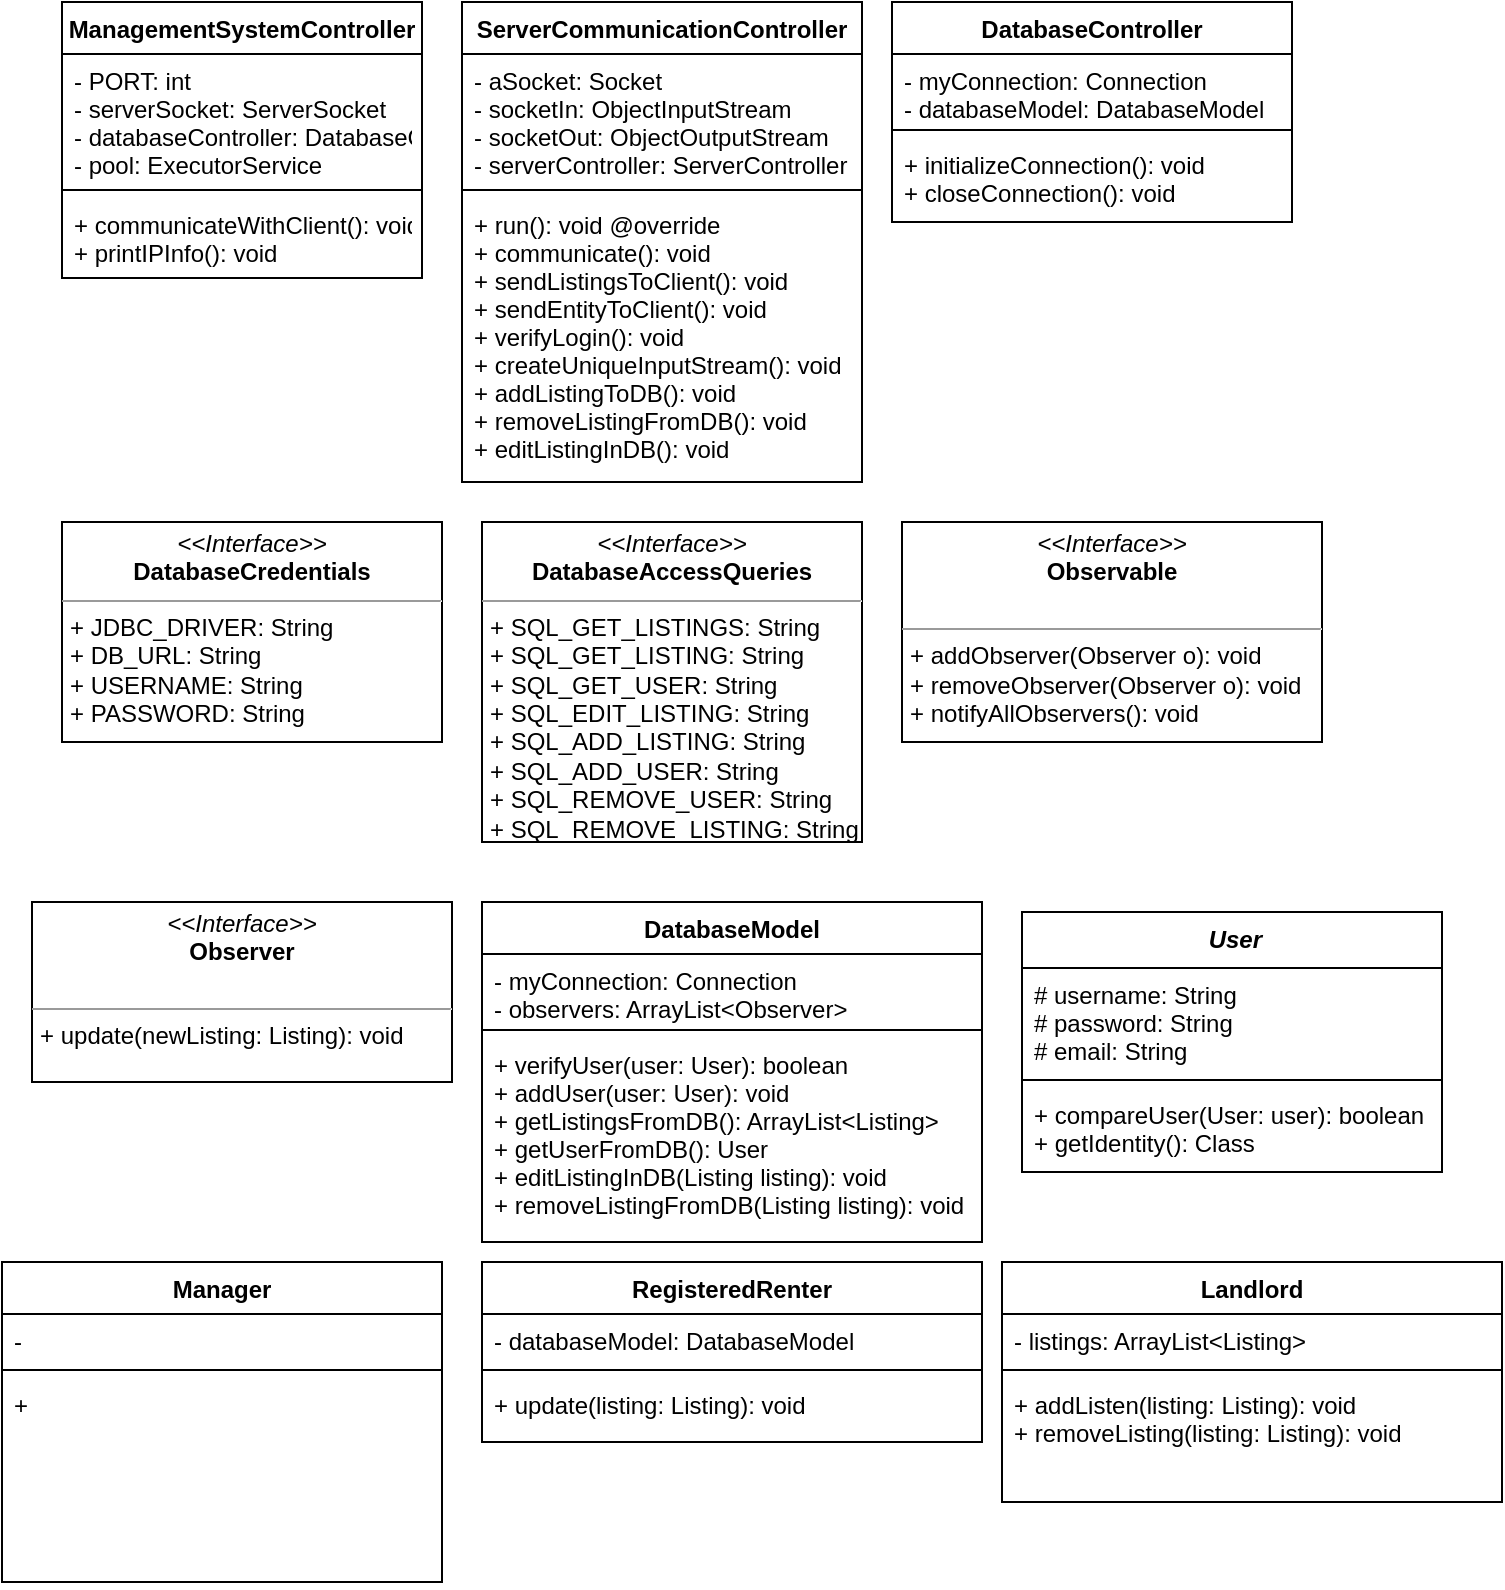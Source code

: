 <mxfile version="12.1.7" type="device" pages="2"><diagram id="ZjLMjwhQhprOJJlXnd0U" name="Server"><mxGraphModel dx="932" dy="666" grid="1" gridSize="10" guides="1" tooltips="1" connect="1" arrows="1" fold="1" page="1" pageScale="1" pageWidth="850" pageHeight="1100" math="0" shadow="0"><root><mxCell id="0"/><mxCell id="1" parent="0"/><mxCell id="1VRSqPTS7MDzM6fTv4VK-1" value="ManagementSystemController" style="swimlane;fontStyle=1;align=center;verticalAlign=top;childLayout=stackLayout;horizontal=1;startSize=26;horizontalStack=0;resizeParent=1;resizeParentMax=0;resizeLast=0;collapsible=1;marginBottom=0;" vertex="1" parent="1"><mxGeometry x="50" y="70" width="180" height="138" as="geometry"/></mxCell><mxCell id="1VRSqPTS7MDzM6fTv4VK-2" value="- PORT: int&#10;- serverSocket: ServerSocket&#10;- databaseController: DatabaseController&#10;- pool: ExecutorService" style="text;strokeColor=none;fillColor=none;align=left;verticalAlign=top;spacingLeft=4;spacingRight=4;overflow=hidden;rotatable=0;points=[[0,0.5],[1,0.5]];portConstraint=eastwest;" vertex="1" parent="1VRSqPTS7MDzM6fTv4VK-1"><mxGeometry y="26" width="180" height="64" as="geometry"/></mxCell><mxCell id="1VRSqPTS7MDzM6fTv4VK-3" value="" style="line;strokeWidth=1;fillColor=none;align=left;verticalAlign=middle;spacingTop=-1;spacingLeft=3;spacingRight=3;rotatable=0;labelPosition=right;points=[];portConstraint=eastwest;" vertex="1" parent="1VRSqPTS7MDzM6fTv4VK-1"><mxGeometry y="90" width="180" height="8" as="geometry"/></mxCell><mxCell id="1VRSqPTS7MDzM6fTv4VK-4" value="+ communicateWithClient(): void&#10;+ printIPInfo(): void" style="text;strokeColor=none;fillColor=none;align=left;verticalAlign=top;spacingLeft=4;spacingRight=4;overflow=hidden;rotatable=0;points=[[0,0.5],[1,0.5]];portConstraint=eastwest;" vertex="1" parent="1VRSqPTS7MDzM6fTv4VK-1"><mxGeometry y="98" width="180" height="40" as="geometry"/></mxCell><mxCell id="1VRSqPTS7MDzM6fTv4VK-5" value="ServerCommunicationController" style="swimlane;fontStyle=1;align=center;verticalAlign=top;childLayout=stackLayout;horizontal=1;startSize=26;horizontalStack=0;resizeParent=1;resizeParentMax=0;resizeLast=0;collapsible=1;marginBottom=0;" vertex="1" parent="1"><mxGeometry x="250" y="70" width="200" height="240" as="geometry"/></mxCell><mxCell id="1VRSqPTS7MDzM6fTv4VK-6" value="- aSocket: Socket&#10;- socketIn: ObjectInputStream&#10;- socketOut: ObjectOutputStream&#10;- serverController: ServerController" style="text;strokeColor=none;fillColor=none;align=left;verticalAlign=top;spacingLeft=4;spacingRight=4;overflow=hidden;rotatable=0;points=[[0,0.5],[1,0.5]];portConstraint=eastwest;" vertex="1" parent="1VRSqPTS7MDzM6fTv4VK-5"><mxGeometry y="26" width="200" height="64" as="geometry"/></mxCell><mxCell id="1VRSqPTS7MDzM6fTv4VK-7" value="" style="line;strokeWidth=1;fillColor=none;align=left;verticalAlign=middle;spacingTop=-1;spacingLeft=3;spacingRight=3;rotatable=0;labelPosition=right;points=[];portConstraint=eastwest;" vertex="1" parent="1VRSqPTS7MDzM6fTv4VK-5"><mxGeometry y="90" width="200" height="8" as="geometry"/></mxCell><mxCell id="1VRSqPTS7MDzM6fTv4VK-8" value="+ run(): void @override&#10;+ communicate(): void&#10;+ sendListingsToClient(): void&#10;+ sendEntityToClient(): void&#10;+ verifyLogin(): void&#10;+ createUniqueInputStream(): void&#10;+ addListingToDB(): void&#10;+ removeListingFromDB(): void&#10;+ editListingInDB(): void&#10;" style="text;strokeColor=none;fillColor=none;align=left;verticalAlign=top;spacingLeft=4;spacingRight=4;overflow=hidden;rotatable=0;points=[[0,0.5],[1,0.5]];portConstraint=eastwest;" vertex="1" parent="1VRSqPTS7MDzM6fTv4VK-5"><mxGeometry y="98" width="200" height="142" as="geometry"/></mxCell><mxCell id="1VRSqPTS7MDzM6fTv4VK-9" value="DatabaseController" style="swimlane;fontStyle=1;align=center;verticalAlign=top;childLayout=stackLayout;horizontal=1;startSize=26;horizontalStack=0;resizeParent=1;resizeParentMax=0;resizeLast=0;collapsible=1;marginBottom=0;" vertex="1" parent="1"><mxGeometry x="465" y="70" width="200" height="110" as="geometry"/></mxCell><mxCell id="1VRSqPTS7MDzM6fTv4VK-10" value="- myConnection: Connection&#10;- databaseModel: DatabaseModel" style="text;strokeColor=none;fillColor=none;align=left;verticalAlign=top;spacingLeft=4;spacingRight=4;overflow=hidden;rotatable=0;points=[[0,0.5],[1,0.5]];portConstraint=eastwest;" vertex="1" parent="1VRSqPTS7MDzM6fTv4VK-9"><mxGeometry y="26" width="200" height="34" as="geometry"/></mxCell><mxCell id="1VRSqPTS7MDzM6fTv4VK-11" value="" style="line;strokeWidth=1;fillColor=none;align=left;verticalAlign=middle;spacingTop=-1;spacingLeft=3;spacingRight=3;rotatable=0;labelPosition=right;points=[];portConstraint=eastwest;" vertex="1" parent="1VRSqPTS7MDzM6fTv4VK-9"><mxGeometry y="60" width="200" height="8" as="geometry"/></mxCell><mxCell id="1VRSqPTS7MDzM6fTv4VK-12" value="+ initializeConnection(): void&#10;+ closeConnection(): void&#10;" style="text;strokeColor=none;fillColor=none;align=left;verticalAlign=top;spacingLeft=4;spacingRight=4;overflow=hidden;rotatable=0;points=[[0,0.5],[1,0.5]];portConstraint=eastwest;" vertex="1" parent="1VRSqPTS7MDzM6fTv4VK-9"><mxGeometry y="68" width="200" height="42" as="geometry"/></mxCell><mxCell id="1VRSqPTS7MDzM6fTv4VK-17" value="&lt;p style=&quot;margin: 0px ; margin-top: 4px ; text-align: center&quot;&gt;&lt;i&gt;&amp;lt;&amp;lt;Interface&amp;gt;&amp;gt;&lt;/i&gt;&lt;br&gt;&lt;b&gt;DatabaseCredentials&lt;/b&gt;&lt;/p&gt;&lt;hr size=&quot;1&quot;&gt;&lt;p style=&quot;margin: 0px ; margin-left: 4px&quot;&gt;+ JDBC_DRIVER: String&lt;/p&gt;&lt;p style=&quot;margin: 0px ; margin-left: 4px&quot;&gt;+ DB_URL: String&lt;/p&gt;&lt;p style=&quot;margin: 0px ; margin-left: 4px&quot;&gt;+ USERNAME: String&lt;/p&gt;&lt;p style=&quot;margin: 0px ; margin-left: 4px&quot;&gt;+ PASSWORD: String&lt;/p&gt;" style="verticalAlign=top;align=left;overflow=fill;fontSize=12;fontFamily=Helvetica;html=1;" vertex="1" parent="1"><mxGeometry x="50" y="330" width="190" height="110" as="geometry"/></mxCell><mxCell id="1VRSqPTS7MDzM6fTv4VK-18" value="&lt;p style=&quot;margin: 0px ; margin-top: 4px ; text-align: center&quot;&gt;&lt;i&gt;&amp;lt;&amp;lt;Interface&amp;gt;&amp;gt;&lt;/i&gt;&lt;br&gt;&lt;b&gt;DatabaseAccessQueries&lt;/b&gt;&lt;/p&gt;&lt;hr size=&quot;1&quot;&gt;&lt;p style=&quot;margin: 0px ; margin-left: 4px&quot;&gt;+ SQL_GET_LISTINGS: String&lt;/p&gt;&lt;p style=&quot;margin: 0px ; margin-left: 4px&quot;&gt;+ SQL_GET_LISTING: String&lt;/p&gt;&lt;p style=&quot;margin: 0px ; margin-left: 4px&quot;&gt;+ SQL_GET_USER: String&lt;/p&gt;&lt;p style=&quot;margin: 0px ; margin-left: 4px&quot;&gt;+ SQL_EDIT_LISTING: String&lt;/p&gt;&lt;p style=&quot;margin: 0px ; margin-left: 4px&quot;&gt;+ SQL_ADD_LISTING: String&lt;/p&gt;&lt;p style=&quot;margin: 0px ; margin-left: 4px&quot;&gt;+ SQL_ADD_USER: String&lt;/p&gt;&lt;p style=&quot;margin: 0px ; margin-left: 4px&quot;&gt;+ SQL_REMOVE_USER: String&lt;/p&gt;&lt;p style=&quot;margin: 0px ; margin-left: 4px&quot;&gt;+ SQL_REMOVE_LISTING: String&lt;/p&gt;" style="verticalAlign=top;align=left;overflow=fill;fontSize=12;fontFamily=Helvetica;html=1;" vertex="1" parent="1"><mxGeometry x="260" y="330" width="190" height="160" as="geometry"/></mxCell><mxCell id="1VRSqPTS7MDzM6fTv4VK-20" value="&lt;p style=&quot;margin: 0px ; margin-top: 4px ; text-align: center&quot;&gt;&lt;i&gt;&amp;lt;&amp;lt;Interface&amp;gt;&amp;gt;&lt;/i&gt;&lt;br&gt;&lt;b&gt;Observable&lt;/b&gt;&lt;/p&gt;&lt;p style=&quot;margin: 0px ; margin-left: 4px&quot;&gt;&lt;br&gt;&lt;/p&gt;&lt;hr size=&quot;1&quot;&gt;&lt;p style=&quot;margin: 0px ; margin-left: 4px&quot;&gt;+ addObserver(Observer o): void&lt;/p&gt;&lt;p style=&quot;margin: 0px ; margin-left: 4px&quot;&gt;+ removeObserver(Observer o): void&lt;/p&gt;&lt;p style=&quot;margin: 0px ; margin-left: 4px&quot;&gt;+ notifyAllObservers(): void&lt;/p&gt;" style="verticalAlign=top;align=left;overflow=fill;fontSize=12;fontFamily=Helvetica;html=1;" vertex="1" parent="1"><mxGeometry x="470" y="330" width="210" height="110" as="geometry"/></mxCell><mxCell id="1VRSqPTS7MDzM6fTv4VK-21" value="&lt;p style=&quot;margin: 0px ; margin-top: 4px ; text-align: center&quot;&gt;&lt;i&gt;&amp;lt;&amp;lt;Interface&amp;gt;&amp;gt;&lt;/i&gt;&lt;br&gt;&lt;b&gt;Observer&lt;/b&gt;&lt;/p&gt;&lt;p style=&quot;margin: 0px ; margin-left: 4px&quot;&gt;&lt;br&gt;&lt;/p&gt;&lt;hr size=&quot;1&quot;&gt;&lt;p style=&quot;margin: 0px ; margin-left: 4px&quot;&gt;+ update(newListing: Listing): void&lt;/p&gt;" style="verticalAlign=top;align=left;overflow=fill;fontSize=12;fontFamily=Helvetica;html=1;" vertex="1" parent="1"><mxGeometry x="35" y="520" width="210" height="90" as="geometry"/></mxCell><mxCell id="1VRSqPTS7MDzM6fTv4VK-22" value="DatabaseModel" style="swimlane;fontStyle=1;align=center;verticalAlign=top;childLayout=stackLayout;horizontal=1;startSize=26;horizontalStack=0;resizeParent=1;resizeParentMax=0;resizeLast=0;collapsible=1;marginBottom=0;" vertex="1" parent="1"><mxGeometry x="260" y="520" width="250" height="170" as="geometry"/></mxCell><mxCell id="1VRSqPTS7MDzM6fTv4VK-23" value="- myConnection: Connection&#10;- observers: ArrayList&lt;Observer&gt;" style="text;strokeColor=none;fillColor=none;align=left;verticalAlign=top;spacingLeft=4;spacingRight=4;overflow=hidden;rotatable=0;points=[[0,0.5],[1,0.5]];portConstraint=eastwest;" vertex="1" parent="1VRSqPTS7MDzM6fTv4VK-22"><mxGeometry y="26" width="250" height="34" as="geometry"/></mxCell><mxCell id="1VRSqPTS7MDzM6fTv4VK-24" value="" style="line;strokeWidth=1;fillColor=none;align=left;verticalAlign=middle;spacingTop=-1;spacingLeft=3;spacingRight=3;rotatable=0;labelPosition=right;points=[];portConstraint=eastwest;" vertex="1" parent="1VRSqPTS7MDzM6fTv4VK-22"><mxGeometry y="60" width="250" height="8" as="geometry"/></mxCell><mxCell id="1VRSqPTS7MDzM6fTv4VK-25" value="+ verifyUser(user: User): boolean&#10;+ addUser(user: User): void&#10;+ getListingsFromDB(): ArrayList&lt;Listing&gt;&#10;+ getUserFromDB(): User&#10;+ editListingInDB(Listing listing): void&#10;+ removeListingFromDB(Listing listing): void&#10;" style="text;strokeColor=none;fillColor=none;align=left;verticalAlign=top;spacingLeft=4;spacingRight=4;overflow=hidden;rotatable=0;points=[[0,0.5],[1,0.5]];portConstraint=eastwest;" vertex="1" parent="1VRSqPTS7MDzM6fTv4VK-22"><mxGeometry y="68" width="250" height="102" as="geometry"/></mxCell><mxCell id="1VRSqPTS7MDzM6fTv4VK-30" value=" User" style="swimlane;fontStyle=3;align=center;verticalAlign=top;childLayout=stackLayout;horizontal=1;startSize=28;horizontalStack=0;resizeParent=1;resizeParentMax=0;resizeLast=0;collapsible=1;marginBottom=0;shadow=0;comic=0;noLabel=0;autosize=1;" vertex="1" parent="1"><mxGeometry x="530" y="525" width="210" height="130" as="geometry"><mxRectangle x="530" y="525" width="60" height="26" as="alternateBounds"/></mxGeometry></mxCell><mxCell id="1VRSqPTS7MDzM6fTv4VK-31" value="# username: String&#10;# password: String&#10;# email: String" style="text;strokeColor=none;fillColor=none;align=left;verticalAlign=top;spacingLeft=4;spacingRight=4;overflow=hidden;rotatable=0;points=[[0,0.5],[1,0.5]];portConstraint=eastwest;" vertex="1" parent="1VRSqPTS7MDzM6fTv4VK-30"><mxGeometry y="28" width="210" height="52" as="geometry"/></mxCell><mxCell id="1VRSqPTS7MDzM6fTv4VK-32" value="" style="line;strokeWidth=1;fillColor=none;align=left;verticalAlign=middle;spacingTop=-1;spacingLeft=3;spacingRight=3;rotatable=0;labelPosition=right;points=[];portConstraint=eastwest;" vertex="1" parent="1VRSqPTS7MDzM6fTv4VK-30"><mxGeometry y="80" width="210" height="8" as="geometry"/></mxCell><mxCell id="1VRSqPTS7MDzM6fTv4VK-33" value="+ compareUser(User: user): boolean&#10;+ getIdentity(): Class" style="text;strokeColor=none;fillColor=none;align=left;verticalAlign=top;spacingLeft=4;spacingRight=4;overflow=hidden;rotatable=0;points=[[0,0.5],[1,0.5]];portConstraint=eastwest;" vertex="1" parent="1VRSqPTS7MDzM6fTv4VK-30"><mxGeometry y="88" width="210" height="42" as="geometry"/></mxCell><mxCell id="0YHvkVPW5jOjqo-E0-1i-1" value="Manager" style="swimlane;fontStyle=1;align=center;verticalAlign=top;childLayout=stackLayout;horizontal=1;startSize=26;horizontalStack=0;resizeParent=1;resizeParentMax=0;resizeLast=0;collapsible=1;marginBottom=0;" vertex="1" parent="1"><mxGeometry x="20" y="700" width="220" height="160" as="geometry"/></mxCell><mxCell id="0YHvkVPW5jOjqo-E0-1i-2" value="- " style="text;strokeColor=none;fillColor=none;align=left;verticalAlign=top;spacingLeft=4;spacingRight=4;overflow=hidden;rotatable=0;points=[[0,0.5],[1,0.5]];portConstraint=eastwest;" vertex="1" parent="0YHvkVPW5jOjqo-E0-1i-1"><mxGeometry y="26" width="220" height="24" as="geometry"/></mxCell><mxCell id="0YHvkVPW5jOjqo-E0-1i-3" value="" style="line;strokeWidth=1;fillColor=none;align=left;verticalAlign=middle;spacingTop=-1;spacingLeft=3;spacingRight=3;rotatable=0;labelPosition=right;points=[];portConstraint=eastwest;" vertex="1" parent="0YHvkVPW5jOjqo-E0-1i-1"><mxGeometry y="50" width="220" height="8" as="geometry"/></mxCell><mxCell id="0YHvkVPW5jOjqo-E0-1i-4" value="+" style="text;strokeColor=none;fillColor=none;align=left;verticalAlign=top;spacingLeft=4;spacingRight=4;overflow=hidden;rotatable=0;points=[[0,0.5],[1,0.5]];portConstraint=eastwest;" vertex="1" parent="0YHvkVPW5jOjqo-E0-1i-1"><mxGeometry y="58" width="220" height="102" as="geometry"/></mxCell><mxCell id="0YHvkVPW5jOjqo-E0-1i-5" value="RegisteredRenter" style="swimlane;fontStyle=1;align=center;verticalAlign=top;childLayout=stackLayout;horizontal=1;startSize=26;horizontalStack=0;resizeParent=1;resizeParentMax=0;resizeLast=0;collapsible=1;marginBottom=0;" vertex="1" parent="1"><mxGeometry x="260" y="700" width="250" height="90" as="geometry"/></mxCell><mxCell id="0YHvkVPW5jOjqo-E0-1i-6" value="- databaseModel: DatabaseModel" style="text;strokeColor=none;fillColor=none;align=left;verticalAlign=top;spacingLeft=4;spacingRight=4;overflow=hidden;rotatable=0;points=[[0,0.5],[1,0.5]];portConstraint=eastwest;" vertex="1" parent="0YHvkVPW5jOjqo-E0-1i-5"><mxGeometry y="26" width="250" height="24" as="geometry"/></mxCell><mxCell id="0YHvkVPW5jOjqo-E0-1i-7" value="" style="line;strokeWidth=1;fillColor=none;align=left;verticalAlign=middle;spacingTop=-1;spacingLeft=3;spacingRight=3;rotatable=0;labelPosition=right;points=[];portConstraint=eastwest;" vertex="1" parent="0YHvkVPW5jOjqo-E0-1i-5"><mxGeometry y="50" width="250" height="8" as="geometry"/></mxCell><mxCell id="0YHvkVPW5jOjqo-E0-1i-8" value="+ update(listing: Listing): void" style="text;strokeColor=none;fillColor=none;align=left;verticalAlign=top;spacingLeft=4;spacingRight=4;overflow=hidden;rotatable=0;points=[[0,0.5],[1,0.5]];portConstraint=eastwest;" vertex="1" parent="0YHvkVPW5jOjqo-E0-1i-5"><mxGeometry y="58" width="250" height="32" as="geometry"/></mxCell><mxCell id="0YHvkVPW5jOjqo-E0-1i-9" value="Landlord" style="swimlane;fontStyle=1;align=center;verticalAlign=top;childLayout=stackLayout;horizontal=1;startSize=26;horizontalStack=0;resizeParent=1;resizeParentMax=0;resizeLast=0;collapsible=1;marginBottom=0;" vertex="1" parent="1"><mxGeometry x="520" y="700" width="250" height="120" as="geometry"/></mxCell><mxCell id="0YHvkVPW5jOjqo-E0-1i-10" value="- listings: ArrayList&lt;Listing&gt;" style="text;strokeColor=none;fillColor=none;align=left;verticalAlign=top;spacingLeft=4;spacingRight=4;overflow=hidden;rotatable=0;points=[[0,0.5],[1,0.5]];portConstraint=eastwest;" vertex="1" parent="0YHvkVPW5jOjqo-E0-1i-9"><mxGeometry y="26" width="250" height="24" as="geometry"/></mxCell><mxCell id="0YHvkVPW5jOjqo-E0-1i-11" value="" style="line;strokeWidth=1;fillColor=none;align=left;verticalAlign=middle;spacingTop=-1;spacingLeft=3;spacingRight=3;rotatable=0;labelPosition=right;points=[];portConstraint=eastwest;" vertex="1" parent="0YHvkVPW5jOjqo-E0-1i-9"><mxGeometry y="50" width="250" height="8" as="geometry"/></mxCell><mxCell id="0YHvkVPW5jOjqo-E0-1i-12" value="+ addListen(listing: Listing): void&#10;+ removeListing(listing: Listing): void&#10;" style="text;strokeColor=none;fillColor=none;align=left;verticalAlign=top;spacingLeft=4;spacingRight=4;overflow=hidden;rotatable=0;points=[[0,0.5],[1,0.5]];portConstraint=eastwest;" vertex="1" parent="0YHvkVPW5jOjqo-E0-1i-9"><mxGeometry y="58" width="250" height="62" as="geometry"/></mxCell></root></mxGraphModel></diagram><diagram id="3SUpSqxtFr_uW6Sz9uFa" name="Client"><mxGraphModel dx="932" dy="666" grid="1" gridSize="10" guides="1" tooltips="1" connect="1" arrows="1" fold="1" page="1" pageScale="1" pageWidth="850" pageHeight="1100" math="0" shadow="0"><root><mxCell id="Jm9Ah27cHykwQWeEHrTl-0"/><mxCell id="Jm9Ah27cHykwQWeEHrTl-1" parent="Jm9Ah27cHykwQWeEHrTl-0"/><mxCell id="Jm9Ah27cHykwQWeEHrTl-2" value="ClientCommunicationController" style="swimlane;fontStyle=1;align=center;verticalAlign=top;childLayout=stackLayout;horizontal=1;startSize=26;horizontalStack=0;resizeParent=1;resizeParentMax=0;resizeLast=0;collapsible=1;marginBottom=0;shadow=0;comic=0;" vertex="1" parent="Jm9Ah27cHykwQWeEHrTl-1"><mxGeometry x="70" y="50" width="200" height="280" as="geometry"/></mxCell><mxCell id="Jm9Ah27cHykwQWeEHrTl-3" value="- socketOut: ObjectOutputStream&#10;- aSocket: Socket&#10;- socketIn: ObjectInputStream&#10;- loginController: Controller&#10;- emailController: Controller&#10;- mainController: Controller&#10;- searchListingController: Controller&#10;- listingsController: Controller&#10;- createListingController: Controller" style="text;strokeColor=none;fillColor=none;align=left;verticalAlign=top;spacingLeft=4;spacingRight=4;overflow=hidden;rotatable=0;points=[[0,0.5],[1,0.5]];portConstraint=eastwest;" vertex="1" parent="Jm9Ah27cHykwQWeEHrTl-2"><mxGeometry y="26" width="200" height="144" as="geometry"/></mxCell><mxCell id="Jm9Ah27cHykwQWeEHrTl-4" value="" style="line;strokeWidth=1;fillColor=none;align=left;verticalAlign=middle;spacingTop=-1;spacingLeft=3;spacingRight=3;rotatable=0;labelPosition=right;points=[];portConstraint=eastwest;" vertex="1" parent="Jm9Ah27cHykwQWeEHrTl-2"><mxGeometry y="170" width="200" height="8" as="geometry"/></mxCell><mxCell id="Jm9Ah27cHykwQWeEHrTl-5" value="+ main(args: String[]): void&#10;+ showMainWindow(): void&#10;+ showEmailView(): void&#10;+ showSearchListingView(): void&#10;+ showListingsView(): void&#10;+ showCreateListingView(): void" style="text;strokeColor=none;fillColor=none;align=left;verticalAlign=top;spacingLeft=4;spacingRight=4;overflow=hidden;rotatable=0;points=[[0,0.5],[1,0.5]];portConstraint=eastwest;" vertex="1" parent="Jm9Ah27cHykwQWeEHrTl-2"><mxGeometry y="178" width="200" height="102" as="geometry"/></mxCell><mxCell id="mTyMY5fy8ARRNTaRjfbF-0" value="Controller" style="swimlane;fontStyle=3;align=center;verticalAlign=top;childLayout=stackLayout;horizontal=1;startSize=26;horizontalStack=0;resizeParent=1;resizeParentMax=0;resizeLast=0;collapsible=1;marginBottom=0;shadow=0;comic=0;" vertex="1" parent="Jm9Ah27cHykwQWeEHrTl-1"><mxGeometry x="290" y="50" width="360" height="68" as="geometry"/></mxCell><mxCell id="mTyMY5fy8ARRNTaRjfbF-1" value="# clientCommunicationController: ClientCommunicationController" style="text;strokeColor=none;fillColor=none;align=left;verticalAlign=top;spacingLeft=4;spacingRight=4;overflow=hidden;rotatable=0;points=[[0,0.5],[1,0.5]];portConstraint=eastwest;" vertex="1" parent="mTyMY5fy8ARRNTaRjfbF-0"><mxGeometry y="26" width="360" height="34" as="geometry"/></mxCell><mxCell id="mTyMY5fy8ARRNTaRjfbF-2" value="" style="line;strokeWidth=1;fillColor=none;align=left;verticalAlign=middle;spacingTop=-1;spacingLeft=3;spacingRight=3;rotatable=0;labelPosition=right;points=[];portConstraint=eastwest;" vertex="1" parent="mTyMY5fy8ARRNTaRjfbF-0"><mxGeometry y="60" width="360" height="8" as="geometry"/></mxCell><mxCell id="mTyMY5fy8ARRNTaRjfbF-4" value="LoginController" style="swimlane;fontStyle=1;align=center;verticalAlign=top;childLayout=stackLayout;horizontal=1;startSize=26;horizontalStack=0;resizeParent=1;resizeParentMax=0;resizeLast=0;collapsible=1;marginBottom=0;shadow=0;comic=0;" vertex="1" parent="Jm9Ah27cHykwQWeEHrTl-1"><mxGeometry x="60" y="350" width="200" height="140" as="geometry"/></mxCell><mxCell id="mTyMY5fy8ARRNTaRjfbF-5" value="- loginView: LoginView&#10;- verified: boolean&#10;- user: User" style="text;strokeColor=none;fillColor=none;align=left;verticalAlign=top;spacingLeft=4;spacingRight=4;overflow=hidden;rotatable=0;points=[[0,0.5],[1,0.5]];portConstraint=eastwest;" vertex="1" parent="mTyMY5fy8ARRNTaRjfbF-4"><mxGeometry y="26" width="200" height="64" as="geometry"/></mxCell><mxCell id="mTyMY5fy8ARRNTaRjfbF-6" value="" style="line;strokeWidth=1;fillColor=none;align=left;verticalAlign=middle;spacingTop=-1;spacingLeft=3;spacingRight=3;rotatable=0;labelPosition=right;points=[];portConstraint=eastwest;" vertex="1" parent="mTyMY5fy8ARRNTaRjfbF-4"><mxGeometry y="90" width="200" height="8" as="geometry"/></mxCell><mxCell id="mTyMY5fy8ARRNTaRjfbF-7" value="+ loginListen(): void&#10;+ isVerified(): boolean" style="text;strokeColor=none;fillColor=none;align=left;verticalAlign=top;spacingLeft=4;spacingRight=4;overflow=hidden;rotatable=0;points=[[0,0.5],[1,0.5]];portConstraint=eastwest;" vertex="1" parent="mTyMY5fy8ARRNTaRjfbF-4"><mxGeometry y="98" width="200" height="42" as="geometry"/></mxCell><mxCell id="mTyMY5fy8ARRNTaRjfbF-8" value="EmailController" style="swimlane;fontStyle=1;align=center;verticalAlign=top;childLayout=stackLayout;horizontal=1;startSize=26;horizontalStack=0;resizeParent=1;resizeParentMax=0;resizeLast=0;collapsible=1;marginBottom=0;shadow=0;comic=0;" vertex="1" parent="Jm9Ah27cHykwQWeEHrTl-1"><mxGeometry x="290" y="150" width="200" height="100" as="geometry"/></mxCell><mxCell id="mTyMY5fy8ARRNTaRjfbF-9" value="- emailView: EmailView&#10;" style="text;strokeColor=none;fillColor=none;align=left;verticalAlign=top;spacingLeft=4;spacingRight=4;overflow=hidden;rotatable=0;points=[[0,0.5],[1,0.5]];portConstraint=eastwest;" vertex="1" parent="mTyMY5fy8ARRNTaRjfbF-8"><mxGeometry y="26" width="200" height="34" as="geometry"/></mxCell><mxCell id="mTyMY5fy8ARRNTaRjfbF-10" value="" style="line;strokeWidth=1;fillColor=none;align=left;verticalAlign=middle;spacingTop=-1;spacingLeft=3;spacingRight=3;rotatable=0;labelPosition=right;points=[];portConstraint=eastwest;" vertex="1" parent="mTyMY5fy8ARRNTaRjfbF-8"><mxGeometry y="60" width="200" height="8" as="geometry"/></mxCell><mxCell id="mTyMY5fy8ARRNTaRjfbF-11" value="+ sendEmailListen();" style="text;strokeColor=none;fillColor=none;align=left;verticalAlign=top;spacingLeft=4;spacingRight=4;overflow=hidden;rotatable=0;points=[[0,0.5],[1,0.5]];portConstraint=eastwest;" vertex="1" parent="mTyMY5fy8ARRNTaRjfbF-8"><mxGeometry y="68" width="200" height="32" as="geometry"/></mxCell><mxCell id="mTyMY5fy8ARRNTaRjfbF-12" value="MainController" style="swimlane;fontStyle=1;align=center;verticalAlign=top;childLayout=stackLayout;horizontal=1;startSize=26;horizontalStack=0;resizeParent=1;resizeParentMax=0;resizeLast=0;collapsible=1;marginBottom=0;shadow=0;comic=0;" vertex="1" parent="Jm9Ah27cHykwQWeEHrTl-1"><mxGeometry x="540" y="150" width="200" height="180" as="geometry"/></mxCell><mxCell id="mTyMY5fy8ARRNTaRjfbF-13" value="- mainView: MainView" style="text;strokeColor=none;fillColor=none;align=left;verticalAlign=top;spacingLeft=4;spacingRight=4;overflow=hidden;rotatable=0;points=[[0,0.5],[1,0.5]];portConstraint=eastwest;" vertex="1" parent="mTyMY5fy8ARRNTaRjfbF-12"><mxGeometry y="26" width="200" height="34" as="geometry"/></mxCell><mxCell id="mTyMY5fy8ARRNTaRjfbF-14" value="" style="line;strokeWidth=1;fillColor=none;align=left;verticalAlign=middle;spacingTop=-1;spacingLeft=3;spacingRight=3;rotatable=0;labelPosition=right;points=[];portConstraint=eastwest;" vertex="1" parent="mTyMY5fy8ARRNTaRjfbF-12"><mxGeometry y="60" width="200" height="8" as="geometry"/></mxCell><mxCell id="mTyMY5fy8ARRNTaRjfbF-15" value="+ searchListingListen(): void&#10;+ editListingListen(): void&#10;+ unsubscribeListen(): void&#10;+ createListingListen(): void&#10;+ getPeriodicalReportListen(): void&#10;+ changeFeeListen();&#10;+ viewEntityListen();&#10;" style="text;strokeColor=none;fillColor=none;align=left;verticalAlign=top;spacingLeft=4;spacingRight=4;overflow=hidden;rotatable=0;points=[[0,0.5],[1,0.5]];portConstraint=eastwest;" vertex="1" parent="mTyMY5fy8ARRNTaRjfbF-12"><mxGeometry y="68" width="200" height="112" as="geometry"/></mxCell><mxCell id="mTyMY5fy8ARRNTaRjfbF-16" value="SearchListingController" style="swimlane;fontStyle=1;align=center;verticalAlign=top;childLayout=stackLayout;horizontal=1;startSize=26;horizontalStack=0;resizeParent=1;resizeParentMax=0;resizeLast=0;collapsible=1;marginBottom=0;shadow=0;comic=0;" vertex="1" parent="Jm9Ah27cHykwQWeEHrTl-1"><mxGeometry x="290" y="280" width="230" height="100" as="geometry"/></mxCell><mxCell id="mTyMY5fy8ARRNTaRjfbF-17" value="- searchListingView: SearchListingView" style="text;strokeColor=none;fillColor=none;align=left;verticalAlign=top;spacingLeft=4;spacingRight=4;overflow=hidden;rotatable=0;points=[[0,0.5],[1,0.5]];portConstraint=eastwest;" vertex="1" parent="mTyMY5fy8ARRNTaRjfbF-16"><mxGeometry y="26" width="230" height="34" as="geometry"/></mxCell><mxCell id="mTyMY5fy8ARRNTaRjfbF-18" value="" style="line;strokeWidth=1;fillColor=none;align=left;verticalAlign=middle;spacingTop=-1;spacingLeft=3;spacingRight=3;rotatable=0;labelPosition=right;points=[];portConstraint=eastwest;" vertex="1" parent="mTyMY5fy8ARRNTaRjfbF-16"><mxGeometry y="60" width="230" height="8" as="geometry"/></mxCell><mxCell id="mTyMY5fy8ARRNTaRjfbF-19" value="+ searchListingListen();" style="text;strokeColor=none;fillColor=none;align=left;verticalAlign=top;spacingLeft=4;spacingRight=4;overflow=hidden;rotatable=0;points=[[0,0.5],[1,0.5]];portConstraint=eastwest;" vertex="1" parent="mTyMY5fy8ARRNTaRjfbF-16"><mxGeometry y="68" width="230" height="32" as="geometry"/></mxCell><mxCell id="mTyMY5fy8ARRNTaRjfbF-20" value="ListingsController" style="swimlane;fontStyle=1;align=center;verticalAlign=top;childLayout=stackLayout;horizontal=1;startSize=26;horizontalStack=0;resizeParent=1;resizeParentMax=0;resizeLast=0;collapsible=1;marginBottom=0;shadow=0;comic=0;" vertex="1" parent="Jm9Ah27cHykwQWeEHrTl-1"><mxGeometry x="290" y="390" width="230" height="100" as="geometry"/></mxCell><mxCell id="mTyMY5fy8ARRNTaRjfbF-21" value="- listingsView: ListingsView" style="text;strokeColor=none;fillColor=none;align=left;verticalAlign=top;spacingLeft=4;spacingRight=4;overflow=hidden;rotatable=0;points=[[0,0.5],[1,0.5]];portConstraint=eastwest;" vertex="1" parent="mTyMY5fy8ARRNTaRjfbF-20"><mxGeometry y="26" width="230" height="34" as="geometry"/></mxCell><mxCell id="mTyMY5fy8ARRNTaRjfbF-22" value="" style="line;strokeWidth=1;fillColor=none;align=left;verticalAlign=middle;spacingTop=-1;spacingLeft=3;spacingRight=3;rotatable=0;labelPosition=right;points=[];portConstraint=eastwest;" vertex="1" parent="mTyMY5fy8ARRNTaRjfbF-20"><mxGeometry y="60" width="230" height="8" as="geometry"/></mxCell><mxCell id="mTyMY5fy8ARRNTaRjfbF-23" value="+ selectListingListen();" style="text;strokeColor=none;fillColor=none;align=left;verticalAlign=top;spacingLeft=4;spacingRight=4;overflow=hidden;rotatable=0;points=[[0,0.5],[1,0.5]];portConstraint=eastwest;" vertex="1" parent="mTyMY5fy8ARRNTaRjfbF-20"><mxGeometry y="68" width="230" height="32" as="geometry"/></mxCell><mxCell id="mTyMY5fy8ARRNTaRjfbF-28" value="PeriodicalReportController" style="swimlane;fontStyle=1;align=center;verticalAlign=top;childLayout=stackLayout;horizontal=1;startSize=26;horizontalStack=0;resizeParent=1;resizeParentMax=0;resizeLast=0;collapsible=1;marginBottom=0;shadow=0;comic=0;" vertex="1" parent="Jm9Ah27cHykwQWeEHrTl-1"><mxGeometry x="60" y="510" width="260" height="100" as="geometry"/></mxCell><mxCell id="mTyMY5fy8ARRNTaRjfbF-29" value="- periodicalReportView: PeriodicalReportView" style="text;strokeColor=none;fillColor=none;align=left;verticalAlign=top;spacingLeft=4;spacingRight=4;overflow=hidden;rotatable=0;points=[[0,0.5],[1,0.5]];portConstraint=eastwest;" vertex="1" parent="mTyMY5fy8ARRNTaRjfbF-28"><mxGeometry y="26" width="260" height="34" as="geometry"/></mxCell><mxCell id="mTyMY5fy8ARRNTaRjfbF-30" value="" style="line;strokeWidth=1;fillColor=none;align=left;verticalAlign=middle;spacingTop=-1;spacingLeft=3;spacingRight=3;rotatable=0;labelPosition=right;points=[];portConstraint=eastwest;" vertex="1" parent="mTyMY5fy8ARRNTaRjfbF-28"><mxGeometry y="60" width="260" height="8" as="geometry"/></mxCell><mxCell id="mTyMY5fy8ARRNTaRjfbF-31" value="+ createReportListen();" style="text;strokeColor=none;fillColor=none;align=left;verticalAlign=top;spacingLeft=4;spacingRight=4;overflow=hidden;rotatable=0;points=[[0,0.5],[1,0.5]];portConstraint=eastwest;" vertex="1" parent="mTyMY5fy8ARRNTaRjfbF-28"><mxGeometry y="68" width="260" height="32" as="geometry"/></mxCell><mxCell id="mTyMY5fy8ARRNTaRjfbF-32" value="PeriodicalReport" style="swimlane;fontStyle=1;align=center;verticalAlign=top;childLayout=stackLayout;horizontal=1;startSize=26;horizontalStack=0;resizeParent=1;resizeParentMax=0;resizeLast=0;collapsible=1;marginBottom=0;shadow=0;comic=0;" vertex="1" parent="Jm9Ah27cHykwQWeEHrTl-1"><mxGeometry x="340" y="510" width="260" height="108" as="geometry"/></mxCell><mxCell id="mTyMY5fy8ARRNTaRjfbF-33" value="- numOfHousesListed: int&#10;- numOfHousesRented: int&#10;- numOfActiveListings: int&#10;- listings: ArrayList&lt;Listing&gt;" style="text;strokeColor=none;fillColor=none;align=left;verticalAlign=top;spacingLeft=4;spacingRight=4;overflow=hidden;rotatable=0;points=[[0,0.5],[1,0.5]];portConstraint=eastwest;" vertex="1" parent="mTyMY5fy8ARRNTaRjfbF-32"><mxGeometry y="26" width="260" height="74" as="geometry"/></mxCell><mxCell id="mTyMY5fy8ARRNTaRjfbF-34" value="" style="line;strokeWidth=1;fillColor=none;align=left;verticalAlign=middle;spacingTop=-1;spacingLeft=3;spacingRight=3;rotatable=0;labelPosition=right;points=[];portConstraint=eastwest;" vertex="1" parent="mTyMY5fy8ARRNTaRjfbF-32"><mxGeometry y="100" width="260" height="8" as="geometry"/></mxCell><mxCell id="mTyMY5fy8ARRNTaRjfbF-41" value="EmailView" style="swimlane;fontStyle=1;align=center;verticalAlign=top;childLayout=stackLayout;horizontal=1;startSize=26;horizontalStack=0;resizeParent=1;resizeParentMax=0;resizeLast=0;collapsible=1;marginBottom=0;shadow=0;comic=0;" vertex="1" parent="Jm9Ah27cHykwQWeEHrTl-1"><mxGeometry x="50" y="630" width="260" height="110" as="geometry"/></mxCell><mxCell id="mTyMY5fy8ARRNTaRjfbF-42" value="- components: Components" style="text;strokeColor=none;fillColor=none;align=left;verticalAlign=top;spacingLeft=4;spacingRight=4;overflow=hidden;rotatable=0;points=[[0,0.5],[1,0.5]];portConstraint=eastwest;" vertex="1" parent="mTyMY5fy8ARRNTaRjfbF-41"><mxGeometry y="26" width="260" height="34" as="geometry"/></mxCell><mxCell id="mTyMY5fy8ARRNTaRjfbF-43" value="" style="line;strokeWidth=1;fillColor=none;align=left;verticalAlign=middle;spacingTop=-1;spacingLeft=3;spacingRight=3;rotatable=0;labelPosition=right;points=[];portConstraint=eastwest;" vertex="1" parent="mTyMY5fy8ARRNTaRjfbF-41"><mxGeometry y="60" width="260" height="8" as="geometry"/></mxCell><mxCell id="mTyMY5fy8ARRNTaRjfbF-44" value="+ display(): void&#10;+ hide(): void" style="text;strokeColor=none;fillColor=none;align=left;verticalAlign=top;spacingLeft=4;spacingRight=4;overflow=hidden;rotatable=0;points=[[0,0.5],[1,0.5]];portConstraint=eastwest;" vertex="1" parent="mTyMY5fy8ARRNTaRjfbF-41"><mxGeometry y="68" width="260" height="42" as="geometry"/></mxCell><mxCell id="mTyMY5fy8ARRNTaRjfbF-45" value="SearchListingView" style="swimlane;fontStyle=1;align=center;verticalAlign=top;childLayout=stackLayout;horizontal=1;startSize=26;horizontalStack=0;resizeParent=1;resizeParentMax=0;resizeLast=0;collapsible=1;marginBottom=0;shadow=0;comic=0;" vertex="1" parent="Jm9Ah27cHykwQWeEHrTl-1"><mxGeometry x="320" y="630" width="260" height="110" as="geometry"/></mxCell><mxCell id="mTyMY5fy8ARRNTaRjfbF-46" value="- components: Components" style="text;strokeColor=none;fillColor=none;align=left;verticalAlign=top;spacingLeft=4;spacingRight=4;overflow=hidden;rotatable=0;points=[[0,0.5],[1,0.5]];portConstraint=eastwest;" vertex="1" parent="mTyMY5fy8ARRNTaRjfbF-45"><mxGeometry y="26" width="260" height="34" as="geometry"/></mxCell><mxCell id="mTyMY5fy8ARRNTaRjfbF-47" value="" style="line;strokeWidth=1;fillColor=none;align=left;verticalAlign=middle;spacingTop=-1;spacingLeft=3;spacingRight=3;rotatable=0;labelPosition=right;points=[];portConstraint=eastwest;" vertex="1" parent="mTyMY5fy8ARRNTaRjfbF-45"><mxGeometry y="60" width="260" height="8" as="geometry"/></mxCell><mxCell id="mTyMY5fy8ARRNTaRjfbF-48" value="+ display(): void&#10;+ hide(): void" style="text;strokeColor=none;fillColor=none;align=left;verticalAlign=top;spacingLeft=4;spacingRight=4;overflow=hidden;rotatable=0;points=[[0,0.5],[1,0.5]];portConstraint=eastwest;" vertex="1" parent="mTyMY5fy8ARRNTaRjfbF-45"><mxGeometry y="68" width="260" height="42" as="geometry"/></mxCell><mxCell id="mTyMY5fy8ARRNTaRjfbF-49" value="CreateListingView" style="swimlane;fontStyle=1;align=center;verticalAlign=top;childLayout=stackLayout;horizontal=1;startSize=26;horizontalStack=0;resizeParent=1;resizeParentMax=0;resizeLast=0;collapsible=1;marginBottom=0;shadow=0;comic=0;" vertex="1" parent="Jm9Ah27cHykwQWeEHrTl-1"><mxGeometry x="600" y="630" width="200" height="110" as="geometry"/></mxCell><mxCell id="mTyMY5fy8ARRNTaRjfbF-50" value="- components: Components" style="text;strokeColor=none;fillColor=none;align=left;verticalAlign=top;spacingLeft=4;spacingRight=4;overflow=hidden;rotatable=0;points=[[0,0.5],[1,0.5]];portConstraint=eastwest;" vertex="1" parent="mTyMY5fy8ARRNTaRjfbF-49"><mxGeometry y="26" width="200" height="34" as="geometry"/></mxCell><mxCell id="mTyMY5fy8ARRNTaRjfbF-51" value="" style="line;strokeWidth=1;fillColor=none;align=left;verticalAlign=middle;spacingTop=-1;spacingLeft=3;spacingRight=3;rotatable=0;labelPosition=right;points=[];portConstraint=eastwest;" vertex="1" parent="mTyMY5fy8ARRNTaRjfbF-49"><mxGeometry y="60" width="200" height="8" as="geometry"/></mxCell><mxCell id="mTyMY5fy8ARRNTaRjfbF-52" value="+ display(): void&#10;+ hide(): void" style="text;strokeColor=none;fillColor=none;align=left;verticalAlign=top;spacingLeft=4;spacingRight=4;overflow=hidden;rotatable=0;points=[[0,0.5],[1,0.5]];portConstraint=eastwest;" vertex="1" parent="mTyMY5fy8ARRNTaRjfbF-49"><mxGeometry y="68" width="200" height="42" as="geometry"/></mxCell><mxCell id="mTyMY5fy8ARRNTaRjfbF-53" value="ListingsView" style="swimlane;fontStyle=1;align=center;verticalAlign=top;childLayout=stackLayout;horizontal=1;startSize=26;horizontalStack=0;resizeParent=1;resizeParentMax=0;resizeLast=0;collapsible=1;marginBottom=0;shadow=0;comic=0;" vertex="1" parent="Jm9Ah27cHykwQWeEHrTl-1"><mxGeometry x="620" y="505" width="200" height="110" as="geometry"/></mxCell><mxCell id="mTyMY5fy8ARRNTaRjfbF-54" value="- components: Components" style="text;strokeColor=none;fillColor=none;align=left;verticalAlign=top;spacingLeft=4;spacingRight=4;overflow=hidden;rotatable=0;points=[[0,0.5],[1,0.5]];portConstraint=eastwest;" vertex="1" parent="mTyMY5fy8ARRNTaRjfbF-53"><mxGeometry y="26" width="200" height="34" as="geometry"/></mxCell><mxCell id="mTyMY5fy8ARRNTaRjfbF-55" value="" style="line;strokeWidth=1;fillColor=none;align=left;verticalAlign=middle;spacingTop=-1;spacingLeft=3;spacingRight=3;rotatable=0;labelPosition=right;points=[];portConstraint=eastwest;" vertex="1" parent="mTyMY5fy8ARRNTaRjfbF-53"><mxGeometry y="60" width="200" height="8" as="geometry"/></mxCell><mxCell id="mTyMY5fy8ARRNTaRjfbF-56" value="+ display(): void&#10;+ hide(): void" style="text;strokeColor=none;fillColor=none;align=left;verticalAlign=top;spacingLeft=4;spacingRight=4;overflow=hidden;rotatable=0;points=[[0,0.5],[1,0.5]];portConstraint=eastwest;" vertex="1" parent="mTyMY5fy8ARRNTaRjfbF-53"><mxGeometry y="68" width="200" height="42" as="geometry"/></mxCell><mxCell id="mTyMY5fy8ARRNTaRjfbF-57" value="PeriodicalReportView" style="swimlane;fontStyle=1;align=center;verticalAlign=top;childLayout=stackLayout;horizontal=1;startSize=26;horizontalStack=0;resizeParent=1;resizeParentMax=0;resizeLast=0;collapsible=1;marginBottom=0;shadow=0;comic=0;" vertex="1" parent="Jm9Ah27cHykwQWeEHrTl-1"><mxGeometry x="560" y="365" width="200" height="110" as="geometry"/></mxCell><mxCell id="mTyMY5fy8ARRNTaRjfbF-58" value="- components: Components" style="text;strokeColor=none;fillColor=none;align=left;verticalAlign=top;spacingLeft=4;spacingRight=4;overflow=hidden;rotatable=0;points=[[0,0.5],[1,0.5]];portConstraint=eastwest;" vertex="1" parent="mTyMY5fy8ARRNTaRjfbF-57"><mxGeometry y="26" width="200" height="34" as="geometry"/></mxCell><mxCell id="mTyMY5fy8ARRNTaRjfbF-59" value="" style="line;strokeWidth=1;fillColor=none;align=left;verticalAlign=middle;spacingTop=-1;spacingLeft=3;spacingRight=3;rotatable=0;labelPosition=right;points=[];portConstraint=eastwest;" vertex="1" parent="mTyMY5fy8ARRNTaRjfbF-57"><mxGeometry y="60" width="200" height="8" as="geometry"/></mxCell><mxCell id="mTyMY5fy8ARRNTaRjfbF-60" value="+ display(): void&#10;+ hide(): void" style="text;strokeColor=none;fillColor=none;align=left;verticalAlign=top;spacingLeft=4;spacingRight=4;overflow=hidden;rotatable=0;points=[[0,0.5],[1,0.5]];portConstraint=eastwest;" vertex="1" parent="mTyMY5fy8ARRNTaRjfbF-57"><mxGeometry y="68" width="200" height="42" as="geometry"/></mxCell></root></mxGraphModel></diagram></mxfile>